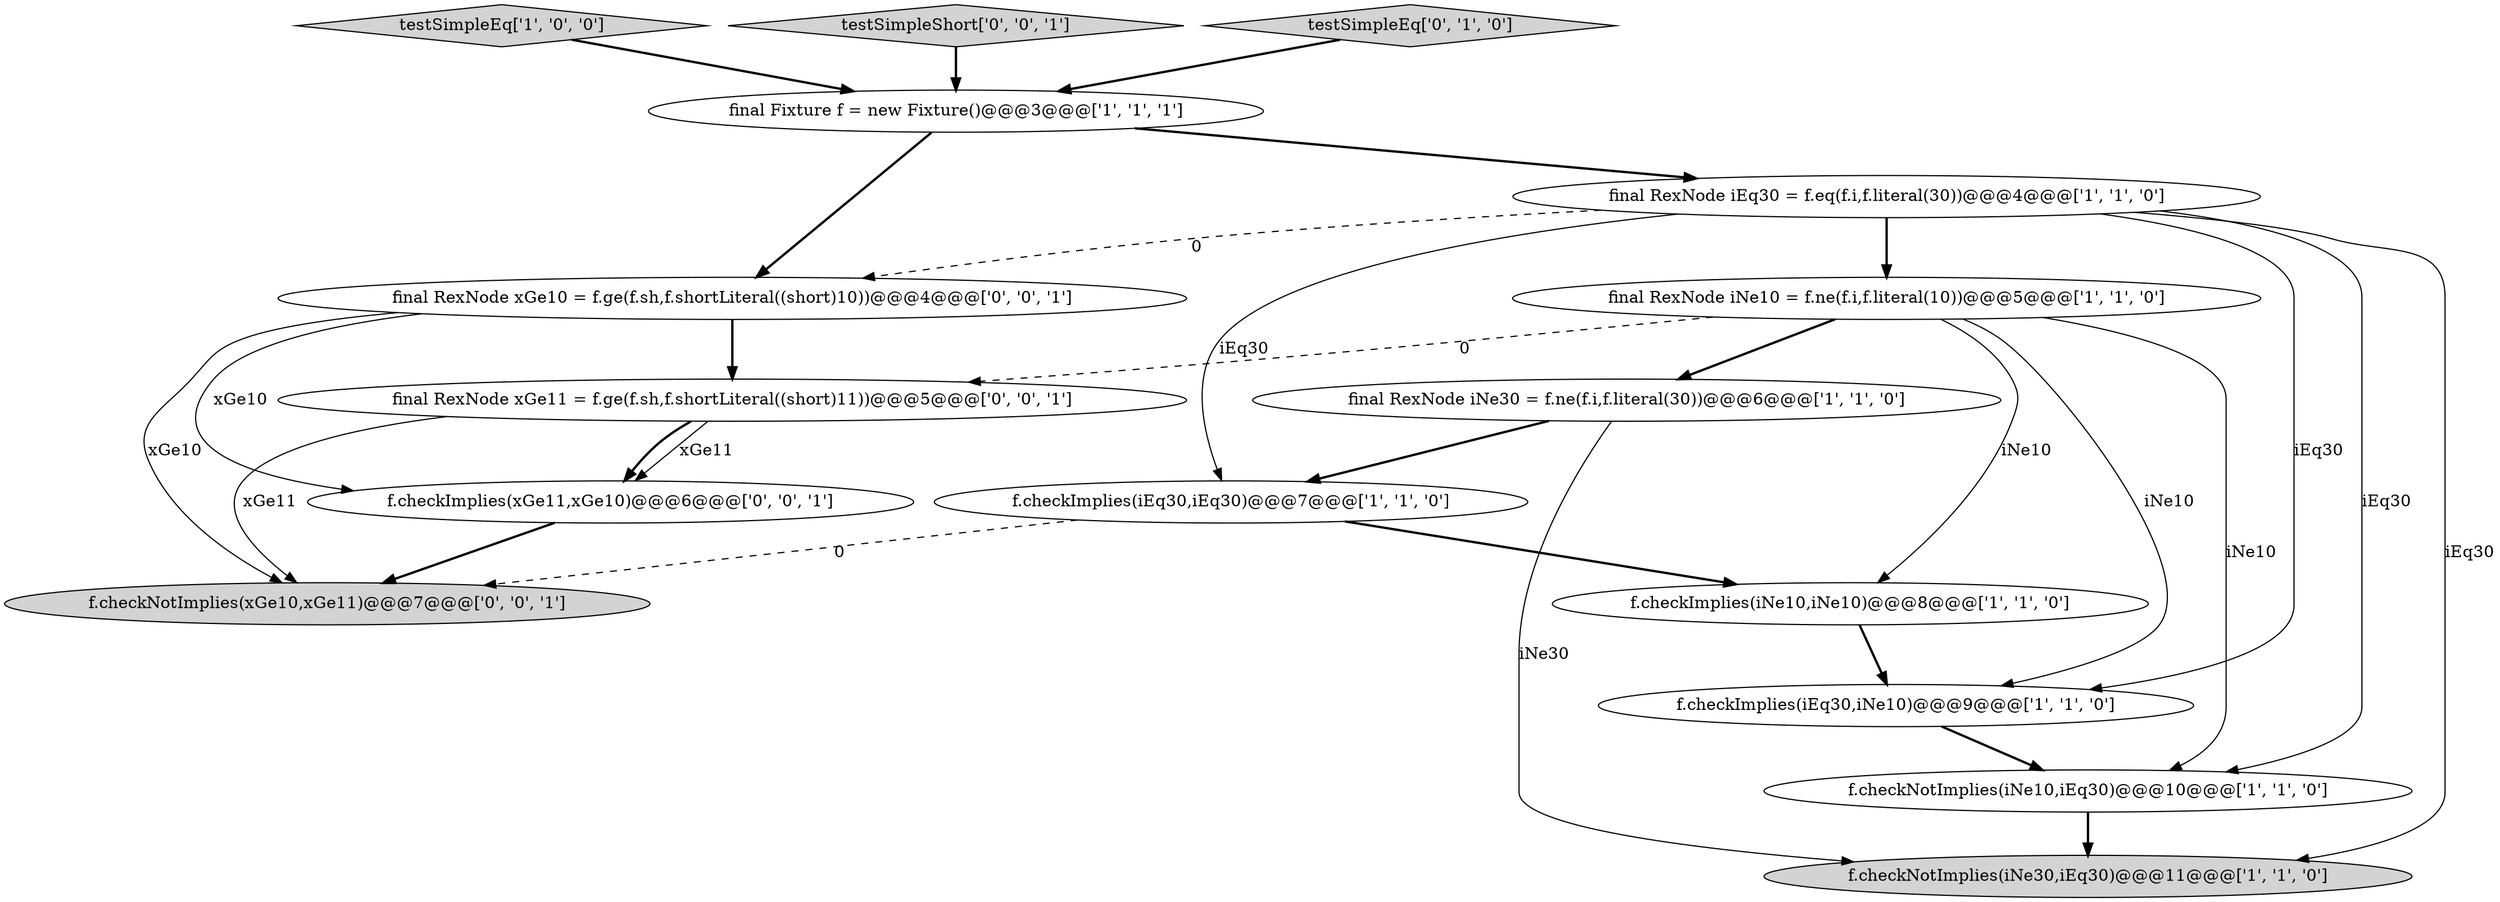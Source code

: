 digraph {
6 [style = filled, label = "final Fixture f = new Fixture()@@@3@@@['1', '1', '1']", fillcolor = white, shape = ellipse image = "AAA0AAABBB1BBB"];
7 [style = filled, label = "f.checkNotImplies(iNe10,iEq30)@@@10@@@['1', '1', '0']", fillcolor = white, shape = ellipse image = "AAA0AAABBB1BBB"];
14 [style = filled, label = "f.checkNotImplies(xGe10,xGe11)@@@7@@@['0', '0', '1']", fillcolor = lightgray, shape = ellipse image = "AAA0AAABBB3BBB"];
15 [style = filled, label = "final RexNode xGe10 = f.ge(f.sh,f.shortLiteral((short)10))@@@4@@@['0', '0', '1']", fillcolor = white, shape = ellipse image = "AAA0AAABBB3BBB"];
0 [style = filled, label = "final RexNode iEq30 = f.eq(f.i,f.literal(30))@@@4@@@['1', '1', '0']", fillcolor = white, shape = ellipse image = "AAA0AAABBB1BBB"];
2 [style = filled, label = "f.checkImplies(iEq30,iEq30)@@@7@@@['1', '1', '0']", fillcolor = white, shape = ellipse image = "AAA0AAABBB1BBB"];
1 [style = filled, label = "testSimpleEq['1', '0', '0']", fillcolor = lightgray, shape = diamond image = "AAA0AAABBB1BBB"];
11 [style = filled, label = "testSimpleShort['0', '0', '1']", fillcolor = lightgray, shape = diamond image = "AAA0AAABBB3BBB"];
9 [style = filled, label = "final RexNode iNe30 = f.ne(f.i,f.literal(30))@@@6@@@['1', '1', '0']", fillcolor = white, shape = ellipse image = "AAA0AAABBB1BBB"];
5 [style = filled, label = "f.checkImplies(iNe10,iNe10)@@@8@@@['1', '1', '0']", fillcolor = white, shape = ellipse image = "AAA0AAABBB1BBB"];
10 [style = filled, label = "testSimpleEq['0', '1', '0']", fillcolor = lightgray, shape = diamond image = "AAA0AAABBB2BBB"];
4 [style = filled, label = "final RexNode iNe10 = f.ne(f.i,f.literal(10))@@@5@@@['1', '1', '0']", fillcolor = white, shape = ellipse image = "AAA0AAABBB1BBB"];
12 [style = filled, label = "f.checkImplies(xGe11,xGe10)@@@6@@@['0', '0', '1']", fillcolor = white, shape = ellipse image = "AAA0AAABBB3BBB"];
13 [style = filled, label = "final RexNode xGe11 = f.ge(f.sh,f.shortLiteral((short)11))@@@5@@@['0', '0', '1']", fillcolor = white, shape = ellipse image = "AAA0AAABBB3BBB"];
8 [style = filled, label = "f.checkImplies(iEq30,iNe10)@@@9@@@['1', '1', '0']", fillcolor = white, shape = ellipse image = "AAA0AAABBB1BBB"];
3 [style = filled, label = "f.checkNotImplies(iNe30,iEq30)@@@11@@@['1', '1', '0']", fillcolor = lightgray, shape = ellipse image = "AAA0AAABBB1BBB"];
4->9 [style = bold, label=""];
15->14 [style = solid, label="xGe10"];
5->8 [style = bold, label=""];
9->3 [style = solid, label="iNe30"];
15->13 [style = bold, label=""];
0->8 [style = solid, label="iEq30"];
4->7 [style = solid, label="iNe10"];
0->3 [style = solid, label="iEq30"];
9->2 [style = bold, label=""];
11->6 [style = bold, label=""];
4->8 [style = solid, label="iNe10"];
0->2 [style = solid, label="iEq30"];
15->12 [style = solid, label="xGe10"];
0->15 [style = dashed, label="0"];
4->5 [style = solid, label="iNe10"];
6->0 [style = bold, label=""];
13->12 [style = solid, label="xGe11"];
10->6 [style = bold, label=""];
7->3 [style = bold, label=""];
6->15 [style = bold, label=""];
8->7 [style = bold, label=""];
1->6 [style = bold, label=""];
13->12 [style = bold, label=""];
2->14 [style = dashed, label="0"];
0->4 [style = bold, label=""];
12->14 [style = bold, label=""];
0->7 [style = solid, label="iEq30"];
13->14 [style = solid, label="xGe11"];
4->13 [style = dashed, label="0"];
2->5 [style = bold, label=""];
}
